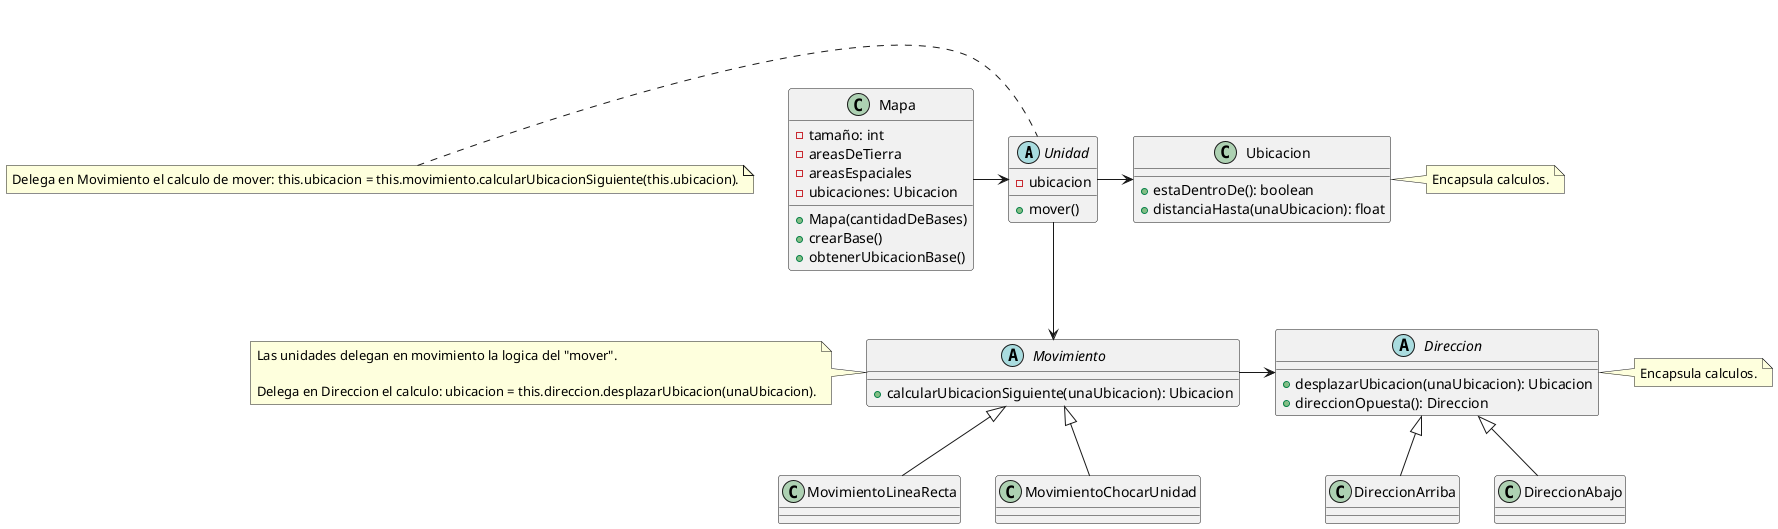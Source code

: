 @startuml

abstract class Unidad{
    -ubicacion
    +mover()
}

note left: Delega en Movimiento el calculo de mover: this.ubicacion = this.movimiento.calcularUbicacionSiguiente(this.ubicacion).

abstract class Movimiento{
    +calcularUbicacionSiguiente(unaUbicacion): Ubicacion
}

note left: Las unidades delegan en movimiento la logica del "mover".\n\nDelega en Direccion el calculo: ubicacion = this.direccion.desplazarUbicacion(unaUbicacion).

class MovimientoLineaRecta

class MovimientoChocarUnidad

abstract class Direccion{
    +desplazarUbicacion(unaUbicacion): Ubicacion
    +direccionOpuesta(): Direccion
}

note right: Encapsula calculos.

class DireccionArriba

class DireccionAbajo

class Ubicacion {
    +estaDentroDe(): boolean
    +distanciaHasta(unaUbicacion): float
}

note right: Encapsula calculos.

class Mapa{
    -tamaño: int
    -areasDeTierra
    -areasEspaciales
    -ubicaciones: Ubicacion
    +Mapa(cantidadDeBases)
    +crearBase()
    +obtenerUbicacionBase()
}

MovimientoLineaRecta -up-|> Movimiento
MovimientoChocarUnidad -up-|> Movimiento
Unidad --> Movimiento
DireccionAbajo -up-|> Direccion
DireccionArriba -up-|> Direccion
Movimiento -> Direccion
Unidad -> Ubicacion
Mapa -> Unidad


@enduml